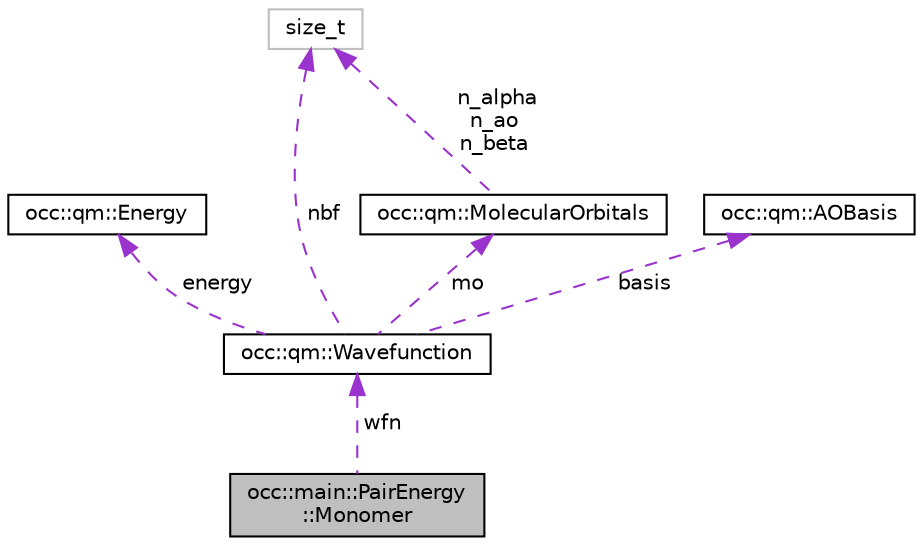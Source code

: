 digraph "occ::main::PairEnergy::Monomer"
{
 // LATEX_PDF_SIZE
  bgcolor="transparent";
  edge [fontname="Helvetica",fontsize="10",labelfontname="Helvetica",labelfontsize="10"];
  node [fontname="Helvetica",fontsize="10",shape=record];
  Node1 [label="occ::main::PairEnergy\l::Monomer",height=0.2,width=0.4,color="black", fillcolor="grey75", style="filled", fontcolor="black",tooltip=" "];
  Node2 -> Node1 [dir="back",color="darkorchid3",fontsize="10",style="dashed",label=" wfn" ,fontname="Helvetica"];
  Node2 [label="occ::qm::Wavefunction",height=0.2,width=0.4,color="black",URL="$structocc_1_1qm_1_1Wavefunction.html",tooltip=" "];
  Node3 -> Node2 [dir="back",color="darkorchid3",fontsize="10",style="dashed",label=" energy" ,fontname="Helvetica"];
  Node3 [label="occ::qm::Energy",height=0.2,width=0.4,color="black",URL="$structocc_1_1qm_1_1Energy.html",tooltip=" "];
  Node4 -> Node2 [dir="back",color="darkorchid3",fontsize="10",style="dashed",label=" mo" ,fontname="Helvetica"];
  Node4 [label="occ::qm::MolecularOrbitals",height=0.2,width=0.4,color="black",URL="$structocc_1_1qm_1_1MolecularOrbitals.html",tooltip=" "];
  Node5 -> Node4 [dir="back",color="darkorchid3",fontsize="10",style="dashed",label=" n_alpha\nn_ao\nn_beta" ,fontname="Helvetica"];
  Node5 [label="size_t",height=0.2,width=0.4,color="grey75",tooltip=" "];
  Node5 -> Node2 [dir="back",color="darkorchid3",fontsize="10",style="dashed",label=" nbf" ,fontname="Helvetica"];
  Node6 -> Node2 [dir="back",color="darkorchid3",fontsize="10",style="dashed",label=" basis" ,fontname="Helvetica"];
  Node6 [label="occ::qm::AOBasis",height=0.2,width=0.4,color="black",URL="$classocc_1_1qm_1_1AOBasis.html",tooltip=" "];
}

